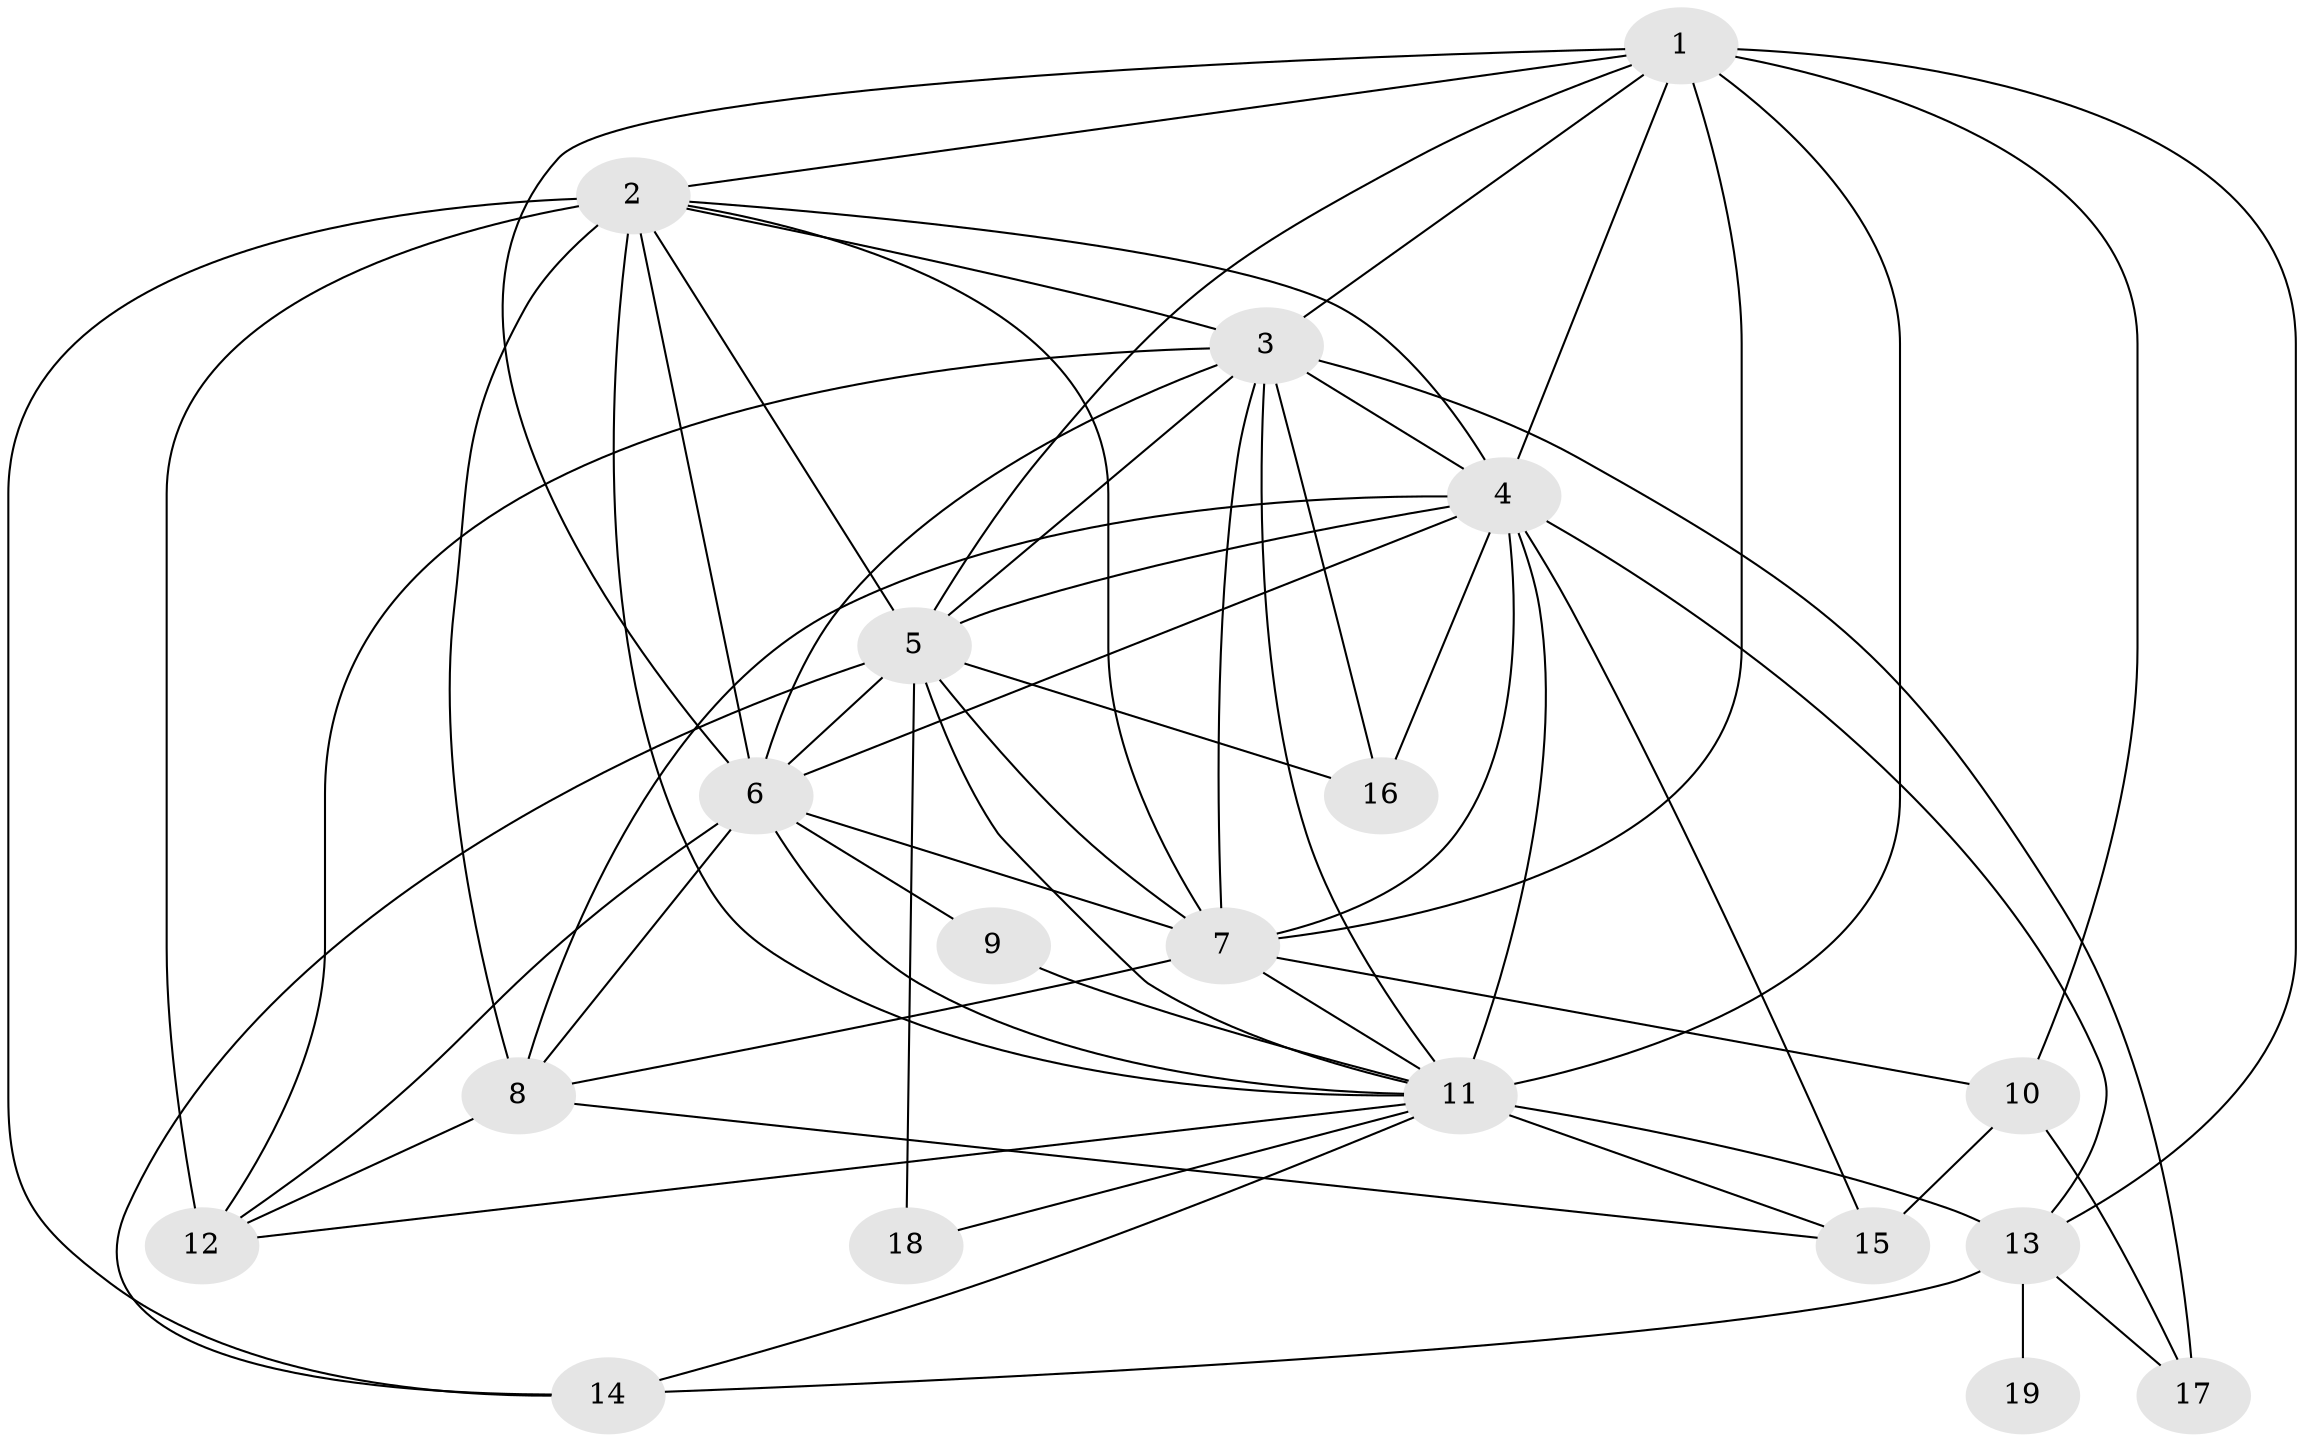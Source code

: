 // original degree distribution, {23: 0.01694915254237288, 16: 0.01694915254237288, 15: 0.03389830508474576, 14: 0.01694915254237288, 19: 0.01694915254237288, 17: 0.03389830508474576, 13: 0.01694915254237288, 20: 0.01694915254237288, 2: 0.6779661016949152, 4: 0.03389830508474576, 7: 0.01694915254237288, 5: 0.03389830508474576, 3: 0.06779661016949153}
// Generated by graph-tools (version 1.1) at 2025/49/03/04/25 22:49:24]
// undirected, 19 vertices, 61 edges
graph export_dot {
  node [color=gray90,style=filled];
  1;
  2;
  3;
  4;
  5;
  6;
  7;
  8;
  9;
  10;
  11;
  12;
  13;
  14;
  15;
  16;
  17;
  18;
  19;
  1 -- 2 [weight=4.0];
  1 -- 3 [weight=4.0];
  1 -- 4 [weight=3.0];
  1 -- 5 [weight=3.0];
  1 -- 6 [weight=2.0];
  1 -- 7 [weight=2.0];
  1 -- 10 [weight=1.0];
  1 -- 11 [weight=12.0];
  1 -- 13 [weight=1.0];
  2 -- 3 [weight=4.0];
  2 -- 4 [weight=2.0];
  2 -- 5 [weight=2.0];
  2 -- 6 [weight=2.0];
  2 -- 7 [weight=2.0];
  2 -- 8 [weight=5.0];
  2 -- 11 [weight=2.0];
  2 -- 12 [weight=5.0];
  2 -- 14 [weight=1.0];
  3 -- 4 [weight=2.0];
  3 -- 5 [weight=2.0];
  3 -- 6 [weight=3.0];
  3 -- 7 [weight=2.0];
  3 -- 11 [weight=2.0];
  3 -- 12 [weight=1.0];
  3 -- 16 [weight=3.0];
  3 -- 17 [weight=2.0];
  4 -- 5 [weight=1.0];
  4 -- 6 [weight=1.0];
  4 -- 7 [weight=2.0];
  4 -- 8 [weight=2.0];
  4 -- 11 [weight=1.0];
  4 -- 13 [weight=1.0];
  4 -- 15 [weight=3.0];
  4 -- 16 [weight=1.0];
  5 -- 6 [weight=1.0];
  5 -- 7 [weight=1.0];
  5 -- 11 [weight=1.0];
  5 -- 14 [weight=1.0];
  5 -- 16 [weight=2.0];
  5 -- 18 [weight=1.0];
  6 -- 7 [weight=1.0];
  6 -- 8 [weight=1.0];
  6 -- 9 [weight=4.0];
  6 -- 11 [weight=3.0];
  6 -- 12 [weight=1.0];
  7 -- 8 [weight=1.0];
  7 -- 10 [weight=3.0];
  7 -- 11 [weight=1.0];
  8 -- 12 [weight=1.0];
  8 -- 15 [weight=1.0];
  9 -- 11 [weight=3.0];
  10 -- 15 [weight=1.0];
  10 -- 17 [weight=1.0];
  11 -- 12 [weight=1.0];
  11 -- 13 [weight=1.0];
  11 -- 14 [weight=1.0];
  11 -- 15 [weight=1.0];
  11 -- 18 [weight=1.0];
  13 -- 14 [weight=1.0];
  13 -- 17 [weight=1.0];
  13 -- 19 [weight=1.0];
}
